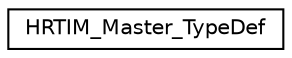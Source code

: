 digraph "Graphical Class Hierarchy"
{
 // LATEX_PDF_SIZE
  edge [fontname="Helvetica",fontsize="10",labelfontname="Helvetica",labelfontsize="10"];
  node [fontname="Helvetica",fontsize="10",shape=record];
  rankdir="LR";
  Node0 [label="HRTIM_Master_TypeDef",height=0.2,width=0.4,color="black", fillcolor="white", style="filled",URL="$structHRTIM__Master__TypeDef.html",tooltip=" "];
}
